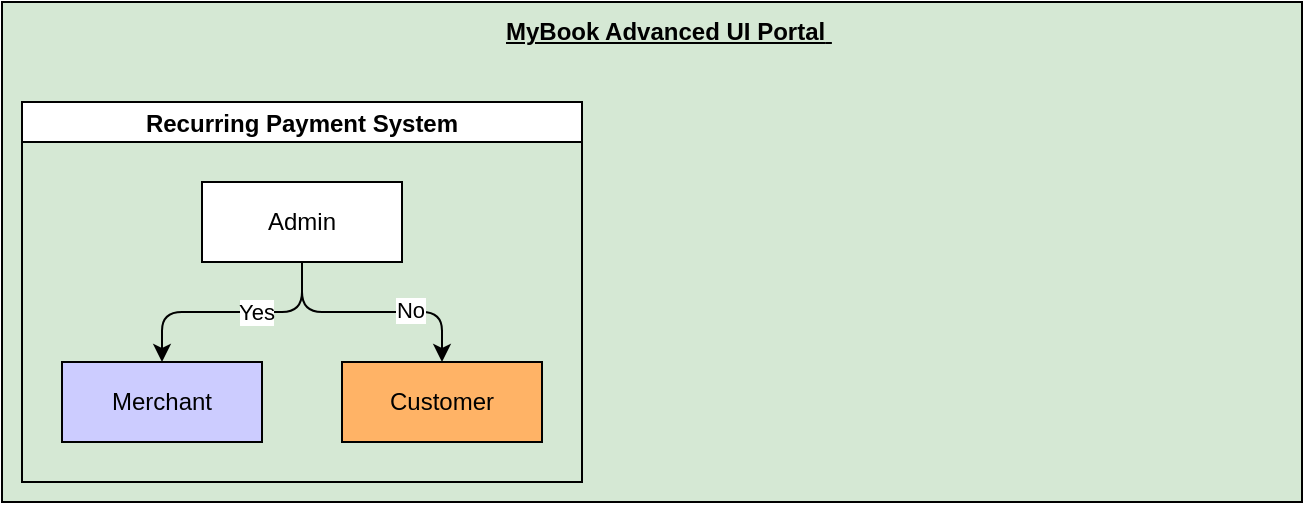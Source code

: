 <mxfile version="24.0.4" type="github">
  <diagram name="Page-1" id="QXQrOLrh2TxL8ZML69AA">
    <mxGraphModel dx="1234" dy="576" grid="1" gridSize="10" guides="1" tooltips="1" connect="1" arrows="1" fold="1" page="1" pageScale="1" pageWidth="850" pageHeight="1100" math="0" shadow="0">
      <root>
        <mxCell id="0" />
        <mxCell id="1" parent="0" />
        <mxCell id="E8B6rwo0TzkrYEJieWMp-24" value="" style="rounded=0;whiteSpace=wrap;html=1;fillColor=#D5E8D4;" vertex="1" parent="1">
          <mxGeometry x="90" y="60" width="650" height="250" as="geometry" />
        </mxCell>
        <mxCell id="E8B6rwo0TzkrYEJieWMp-25" value="&lt;div style=&quot;&quot;&gt;&lt;span style=&quot;background-color: initial;&quot;&gt;MyBook Advanced UI Portal&lt;/span&gt;&lt;span style=&quot;background-color: initial; text-wrap: nowrap; color: rgba(0, 0, 0, 0); font-family: monospace; font-size: 0px;&quot;&gt;%3 CmxGraphModel%3E%3Croot%3E%3CmxCell%20id%3D%220%22%2F%3E%3CmxCell%20id%3D%221%22%20parent%3D%220%22%2F%3E%3CmxCell%20id%3D%222%22%20value%3D%22c%22%20style%3D%22ellipse%3BwhiteSpace%3Dwrap%3Bhtml%3D1%3B%22%20vertex%3D%221%22%20parent%3D%221%22%3E%3CmxGeometry%20x%3D%22340%22%20y%3D%22470%22%20width%3D%2210%22%20height%3D%2210%22%20as%3D%22geometry%22%2F%3E%3C%2FmxCell%3E%3C%2Froot%3E%3C%2FmxGraphModel%3E&lt;/span&gt;&lt;span style=&quot;background-color: initial;&quot;&gt;&amp;nbsp;&lt;/span&gt;&lt;span style=&quot;background-color: initial; text-wrap: nowrap; color: rgba(0, 0, 0, 0); font-family: monospace; font-size: 0px;&quot;&gt;%3CmxGraphModel%3E%3Croot%3E%3CmxCell%20id%3D%220%22%2F%3E%3CmxCell%20id%3D%221%22%20parent%3D%220%22%2F%3E%3CmxCell%20id%3D%222%22%20value%3D%22c%22%20style%3D%22ellipse%3BwhiteSpace%3Dwrap%3Bhtml%3D1%3B%22%20vertex%3D%221%22%20parent%3D%221%22%3E%3CmxGeometry%20x%3D%22340%22%20y%3D%22470%22%20width%3D%2210%22%20height%3D%2210%22%20as%3D%22geometry%22%2F%3E%3C%2FmxCell%3E%3C%2Froot%3E%3C%2FmxGraphModel%3E&amp;nbsp; UI&lt;/span&gt;&lt;/div&gt;" style="text;html=1;align=left;verticalAlign=middle;whiteSpace=wrap;rounded=1;fontStyle=5" vertex="1" parent="1">
          <mxGeometry x="340" y="60" width="190" height="30" as="geometry" />
        </mxCell>
        <mxCell id="E8B6rwo0TzkrYEJieWMp-26" value="Recurring Payment System" style="swimlane;startSize=20;horizontal=1;childLayout=treeLayout;horizontalTree=0;resizable=0;containerType=tree;fontSize=12;" vertex="1" parent="1">
          <mxGeometry x="100" y="110" width="280" height="190" as="geometry" />
        </mxCell>
        <mxCell id="E8B6rwo0TzkrYEJieWMp-27" value="Admin" style="whiteSpace=wrap;html=1;" vertex="1" parent="E8B6rwo0TzkrYEJieWMp-26">
          <mxGeometry x="90" y="40" width="100" height="40" as="geometry" />
        </mxCell>
        <mxCell id="E8B6rwo0TzkrYEJieWMp-28" value="Merchant" style="whiteSpace=wrap;html=1;fillColor=#CCCCFF;" vertex="1" parent="E8B6rwo0TzkrYEJieWMp-26">
          <mxGeometry x="20" y="130" width="100" height="40" as="geometry" />
        </mxCell>
        <object label="" YES="" id="E8B6rwo0TzkrYEJieWMp-29">
          <mxCell style="edgeStyle=elbowEdgeStyle;elbow=vertical;html=1;rounded=1;curved=0;sourcePerimeterSpacing=0;targetPerimeterSpacing=0;startSize=6;endSize=6;" edge="1" parent="E8B6rwo0TzkrYEJieWMp-26" source="E8B6rwo0TzkrYEJieWMp-27" target="E8B6rwo0TzkrYEJieWMp-28">
            <mxGeometry relative="1" as="geometry" />
          </mxCell>
        </object>
        <mxCell id="E8B6rwo0TzkrYEJieWMp-32" value="Yes" style="edgeLabel;html=1;align=center;verticalAlign=middle;resizable=0;points=[];" vertex="1" connectable="0" parent="E8B6rwo0TzkrYEJieWMp-29">
          <mxGeometry x="-0.2" relative="1" as="geometry">
            <mxPoint as="offset" />
          </mxGeometry>
        </mxCell>
        <mxCell id="E8B6rwo0TzkrYEJieWMp-30" value="Customer" style="whiteSpace=wrap;html=1;fillColor=#FFB366;" vertex="1" parent="E8B6rwo0TzkrYEJieWMp-26">
          <mxGeometry x="160" y="130" width="100" height="40" as="geometry" />
        </mxCell>
        <object label="" No="" id="E8B6rwo0TzkrYEJieWMp-31">
          <mxCell style="edgeStyle=elbowEdgeStyle;elbow=vertical;html=1;rounded=1;curved=0;sourcePerimeterSpacing=0;targetPerimeterSpacing=0;startSize=6;endSize=6;" edge="1" parent="E8B6rwo0TzkrYEJieWMp-26" source="E8B6rwo0TzkrYEJieWMp-27" target="E8B6rwo0TzkrYEJieWMp-30">
            <mxGeometry relative="1" as="geometry" />
          </mxCell>
        </object>
        <mxCell id="E8B6rwo0TzkrYEJieWMp-33" value="No" style="edgeLabel;html=1;align=center;verticalAlign=middle;resizable=0;points=[];" vertex="1" connectable="0" parent="E8B6rwo0TzkrYEJieWMp-31">
          <mxGeometry x="0.317" y="1" relative="1" as="geometry">
            <mxPoint as="offset" />
          </mxGeometry>
        </mxCell>
      </root>
    </mxGraphModel>
  </diagram>
</mxfile>
